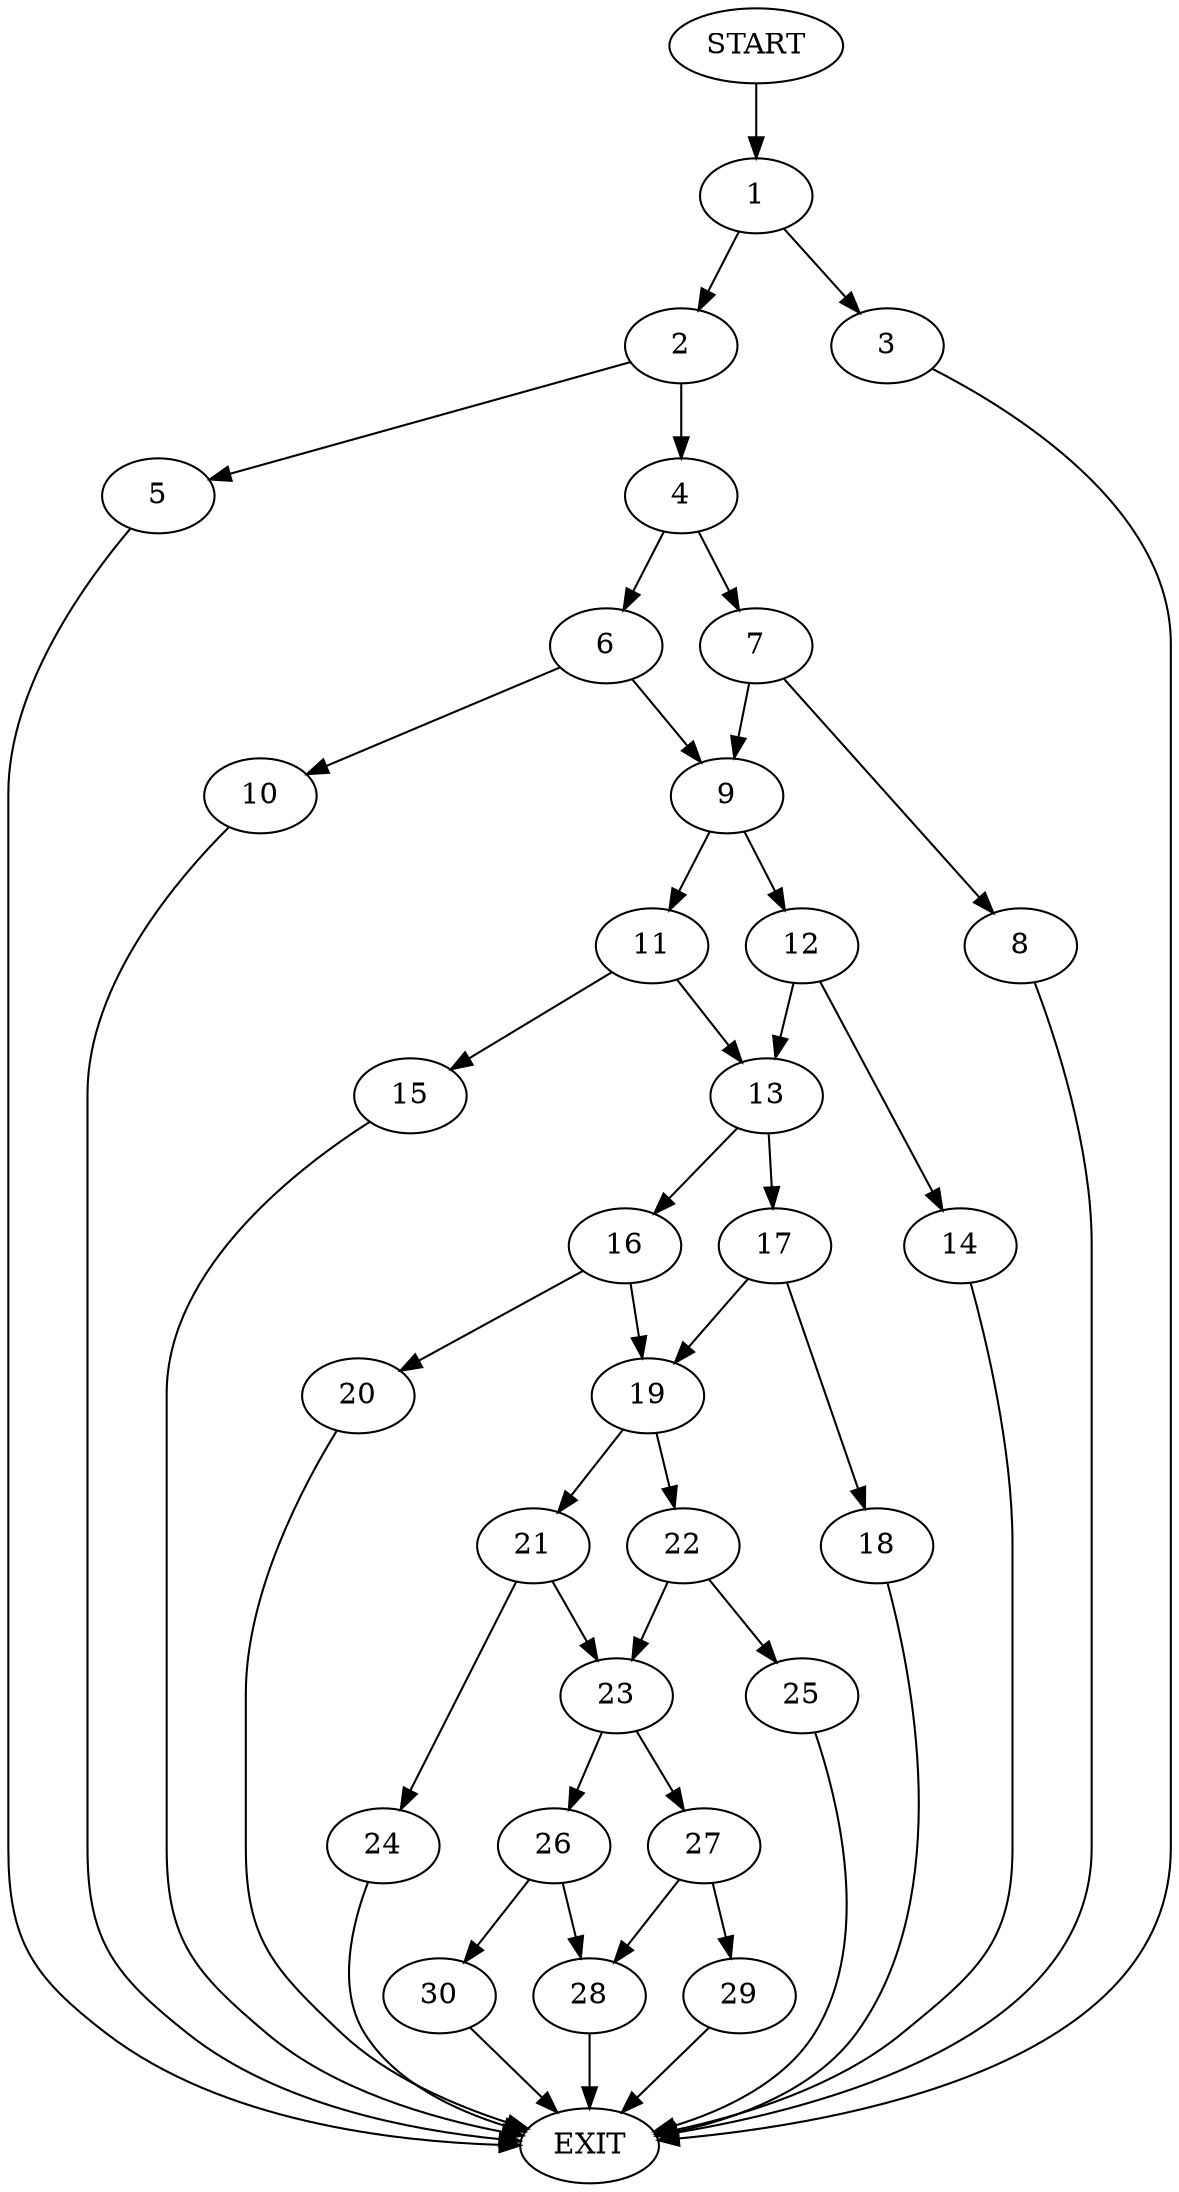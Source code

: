 digraph {
0 [label="START"]
31 [label="EXIT"]
0 -> 1
1 -> 2
1 -> 3
3 -> 31
2 -> 4
2 -> 5
4 -> 6
4 -> 7
5 -> 31
7 -> 8
7 -> 9
6 -> 9
6 -> 10
9 -> 11
9 -> 12
10 -> 31
8 -> 31
12 -> 13
12 -> 14
11 -> 15
11 -> 13
13 -> 16
13 -> 17
14 -> 31
15 -> 31
17 -> 18
17 -> 19
16 -> 20
16 -> 19
20 -> 31
19 -> 21
19 -> 22
18 -> 31
21 -> 23
21 -> 24
22 -> 23
22 -> 25
23 -> 26
23 -> 27
24 -> 31
25 -> 31
27 -> 28
27 -> 29
26 -> 28
26 -> 30
30 -> 31
28 -> 31
29 -> 31
}
